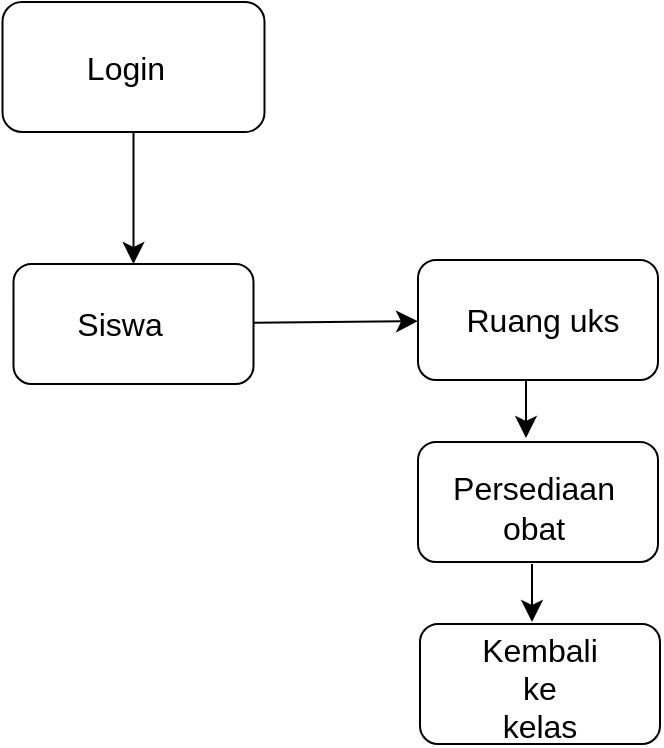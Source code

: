 <mxfile version="24.7.7">
  <diagram name="Page-1" id="xKkeJtTzqhyItKxkD03H">
    <mxGraphModel dx="772" dy="952" grid="0" gridSize="10" guides="1" tooltips="1" connect="1" arrows="1" fold="1" page="0" pageScale="1" pageWidth="850" pageHeight="1100" math="0" shadow="0">
      <root>
        <mxCell id="0" />
        <mxCell id="1" parent="0" />
        <mxCell id="Xd2Pq8fmnuuHt6xtP_GV-47" value="" style="edgeStyle=none;curved=1;rounded=0;orthogonalLoop=1;jettySize=auto;html=1;fontSize=12;startSize=8;endSize=8;" edge="1" parent="1" source="Xd2Pq8fmnuuHt6xtP_GV-15" target="Xd2Pq8fmnuuHt6xtP_GV-46">
          <mxGeometry relative="1" as="geometry" />
        </mxCell>
        <mxCell id="Xd2Pq8fmnuuHt6xtP_GV-15" value="" style="rounded=1;whiteSpace=wrap;html=1;" vertex="1" parent="1">
          <mxGeometry x="116.25" y="-125" width="131" height="65" as="geometry" />
        </mxCell>
        <mxCell id="Xd2Pq8fmnuuHt6xtP_GV-49" value="" style="edgeStyle=none;curved=1;rounded=0;orthogonalLoop=1;jettySize=auto;html=1;fontSize=12;startSize=8;endSize=8;" edge="1" parent="1" source="Xd2Pq8fmnuuHt6xtP_GV-46" target="Xd2Pq8fmnuuHt6xtP_GV-48">
          <mxGeometry relative="1" as="geometry" />
        </mxCell>
        <mxCell id="Xd2Pq8fmnuuHt6xtP_GV-46" value="" style="whiteSpace=wrap;html=1;rounded=1;" vertex="1" parent="1">
          <mxGeometry x="121.75" y="6" width="120" height="60" as="geometry" />
        </mxCell>
        <mxCell id="Xd2Pq8fmnuuHt6xtP_GV-48" value="" style="whiteSpace=wrap;html=1;rounded=1;" vertex="1" parent="1">
          <mxGeometry x="324" y="4" width="120" height="60" as="geometry" />
        </mxCell>
        <mxCell id="Xd2Pq8fmnuuHt6xtP_GV-50" value="" style="whiteSpace=wrap;html=1;rounded=1;" vertex="1" parent="1">
          <mxGeometry x="324" y="95" width="120" height="60" as="geometry" />
        </mxCell>
        <mxCell id="Xd2Pq8fmnuuHt6xtP_GV-52" value="" style="whiteSpace=wrap;html=1;rounded=1;" vertex="1" parent="1">
          <mxGeometry x="325" y="186" width="120" height="60" as="geometry" />
        </mxCell>
        <mxCell id="Xd2Pq8fmnuuHt6xtP_GV-54" value="Login" style="text;html=1;align=center;verticalAlign=middle;whiteSpace=wrap;rounded=0;fontSize=16;" vertex="1" parent="1">
          <mxGeometry x="148" y="-107.5" width="60" height="30" as="geometry" />
        </mxCell>
        <mxCell id="Xd2Pq8fmnuuHt6xtP_GV-56" value="Siswa" style="text;html=1;align=center;verticalAlign=middle;whiteSpace=wrap;rounded=0;fontSize=16;" vertex="1" parent="1">
          <mxGeometry x="145" y="21" width="60" height="30" as="geometry" />
        </mxCell>
        <mxCell id="Xd2Pq8fmnuuHt6xtP_GV-57" value="Ruang uks" style="text;html=1;align=center;verticalAlign=middle;whiteSpace=wrap;rounded=0;fontSize=16;" vertex="1" parent="1">
          <mxGeometry x="337" y="19" width="99" height="30" as="geometry" />
        </mxCell>
        <mxCell id="Xd2Pq8fmnuuHt6xtP_GV-58" value="Persediaan obat" style="text;html=1;align=center;verticalAlign=middle;whiteSpace=wrap;rounded=0;fontSize=16;" vertex="1" parent="1">
          <mxGeometry x="352" y="113" width="60" height="30" as="geometry" />
        </mxCell>
        <mxCell id="Xd2Pq8fmnuuHt6xtP_GV-59" value="Kembali ke kelas" style="text;html=1;align=center;verticalAlign=middle;whiteSpace=wrap;rounded=0;fontSize=16;" vertex="1" parent="1">
          <mxGeometry x="355" y="203" width="60" height="30" as="geometry" />
        </mxCell>
        <mxCell id="Xd2Pq8fmnuuHt6xtP_GV-65" value="" style="edgeStyle=none;curved=1;rounded=0;orthogonalLoop=1;jettySize=auto;html=1;fontSize=12;startSize=8;endSize=8;exitX=0.45;exitY=1;exitDx=0;exitDy=0;exitPerimeter=0;" edge="1" parent="1" source="Xd2Pq8fmnuuHt6xtP_GV-48">
          <mxGeometry relative="1" as="geometry">
            <mxPoint x="380" y="72" as="sourcePoint" />
            <mxPoint x="378" y="93" as="targetPoint" />
            <Array as="points">
              <mxPoint x="378" y="80" />
            </Array>
          </mxGeometry>
        </mxCell>
        <mxCell id="Xd2Pq8fmnuuHt6xtP_GV-67" value="" style="edgeStyle=none;curved=1;rounded=0;orthogonalLoop=1;jettySize=auto;html=1;fontSize=12;startSize=8;endSize=8;exitX=0.45;exitY=1;exitDx=0;exitDy=0;exitPerimeter=0;" edge="1" parent="1">
          <mxGeometry relative="1" as="geometry">
            <mxPoint x="381" y="156" as="sourcePoint" />
            <mxPoint x="381" y="185" as="targetPoint" />
            <Array as="points">
              <mxPoint x="381" y="172" />
            </Array>
          </mxGeometry>
        </mxCell>
      </root>
    </mxGraphModel>
  </diagram>
</mxfile>
